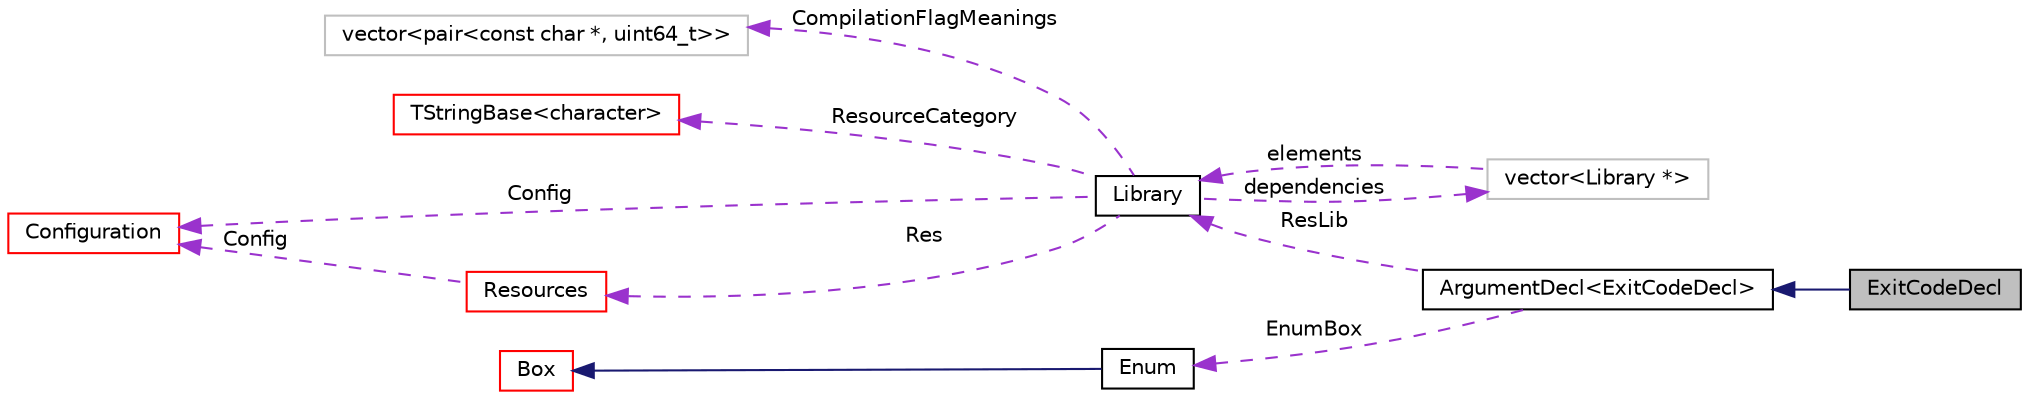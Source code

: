 digraph "ExitCodeDecl"
{
  edge [fontname="Helvetica",fontsize="10",labelfontname="Helvetica",labelfontsize="10"];
  node [fontname="Helvetica",fontsize="10",shape=record];
  rankdir="LR";
  Node2 [label="ExitCodeDecl",height=0.2,width=0.4,color="black", fillcolor="grey75", style="filled", fontcolor="black"];
  Node37 [label="vector\<Library *\>",height=0.2,width=0.4,color="grey75", fillcolor="white", style="filled"];
  Node38 [label="vector\<pair\<const char *, uint64_t\>\>",height=0.2,width=0.4,color="grey75", fillcolor="white", style="filled"];
  Node3 [label="ArgumentDecl\<ExitCodeDecl\>",height=0.2,width=0.4,color="black", fillcolor="white", style="filled",URL="$structaworx_1_1lib_1_1cli_1_1ArgumentDecl.html"];
  Node5 [label="TStringBase\<character\>",height=0.2,width=0.4,color="red", fillcolor="white", style="filled",URL="$classaworx_1_1lib_1_1strings_1_1TStringBase.html"];
  Node3 -> Node2 [dir="back",color="midnightblue",fontsize="10",style="solid",fontname="Helvetica"];
  Node4 -> Node3 [dir="back",color="darkorchid3",fontsize="10",style="dashed",label=" ResLib" ,fontname="Helvetica"];
  Node4 -> Node37 [dir="back",color="darkorchid3",fontsize="10",style="dashed",label=" elements" ,fontname="Helvetica"];
  Node5 -> Node4 [dir="back",color="darkorchid3",fontsize="10",style="dashed",label=" ResourceCategory" ,fontname="Helvetica"];
  Node7 -> Node4 [dir="back",color="darkorchid3",fontsize="10",style="dashed",label=" Res" ,fontname="Helvetica"];
  Node19 -> Node4 [dir="back",color="darkorchid3",fontsize="10",style="dashed",label=" Config" ,fontname="Helvetica"];
  Node19 -> Node7 [dir="back",color="darkorchid3",fontsize="10",style="dashed",label=" Config" ,fontname="Helvetica"];
  Node37 -> Node4 [dir="back",color="darkorchid3",fontsize="10",style="dashed",label=" dependencies" ,fontname="Helvetica"];
  Node38 -> Node4 [dir="back",color="darkorchid3",fontsize="10",style="dashed",label=" CompilationFlagMeanings" ,fontname="Helvetica"];
  Node39 -> Node3 [dir="back",color="darkorchid3",fontsize="10",style="dashed",label=" EnumBox" ,fontname="Helvetica"];
  Node40 -> Node39 [dir="back",color="midnightblue",fontsize="10",style="solid",fontname="Helvetica"];
  Node4 [label="Library",height=0.2,width=0.4,color="black", fillcolor="white", style="filled",URL="$classaworx_1_1lib_1_1lang_1_1Library.html"];
  Node7 [label="Resources",height=0.2,width=0.4,color="red", fillcolor="white", style="filled",URL="$classaworx_1_1lib_1_1lang_1_1Resources.html"];
  Node19 [label="Configuration",height=0.2,width=0.4,color="red", fillcolor="white", style="filled",URL="$classaworx_1_1lib_1_1config_1_1Configuration.html"];
  Node39 [label="Enum",height=0.2,width=0.4,color="black", fillcolor="white", style="filled",URL="$structaworx_1_1lib_1_1lang_1_1Enum.html"];
  Node40 [label="Box",height=0.2,width=0.4,color="red", fillcolor="white", style="filled",URL="$classaworx_1_1lib_1_1boxing_1_1Box.html"];
}

